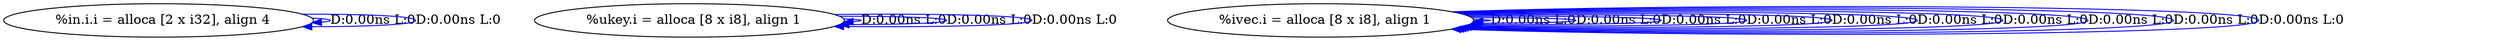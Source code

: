 digraph {
Node0x435d180[label="  %in.i.i = alloca [2 x i32], align 4"];
Node0x435d180 -> Node0x435d180[label="D:0.00ns L:0",color=blue];
Node0x435d180 -> Node0x435d180[label="D:0.00ns L:0",color=blue];
Node0x435d260[label="  %ukey.i = alloca [8 x i8], align 1"];
Node0x435d260 -> Node0x435d260[label="D:0.00ns L:0",color=blue];
Node0x435d260 -> Node0x435d260[label="D:0.00ns L:0",color=blue];
Node0x435d260 -> Node0x435d260[label="D:0.00ns L:0",color=blue];
Node0x4358650[label="  %ivec.i = alloca [8 x i8], align 1"];
Node0x4358650 -> Node0x4358650[label="D:0.00ns L:0",color=blue];
Node0x4358650 -> Node0x4358650[label="D:0.00ns L:0",color=blue];
Node0x4358650 -> Node0x4358650[label="D:0.00ns L:0",color=blue];
Node0x4358650 -> Node0x4358650[label="D:0.00ns L:0",color=blue];
Node0x4358650 -> Node0x4358650[label="D:0.00ns L:0",color=blue];
Node0x4358650 -> Node0x4358650[label="D:0.00ns L:0",color=blue];
Node0x4358650 -> Node0x4358650[label="D:0.00ns L:0",color=blue];
Node0x4358650 -> Node0x4358650[label="D:0.00ns L:0",color=blue];
Node0x4358650 -> Node0x4358650[label="D:0.00ns L:0",color=blue];
Node0x4358650 -> Node0x4358650[label="D:0.00ns L:0",color=blue];
}
